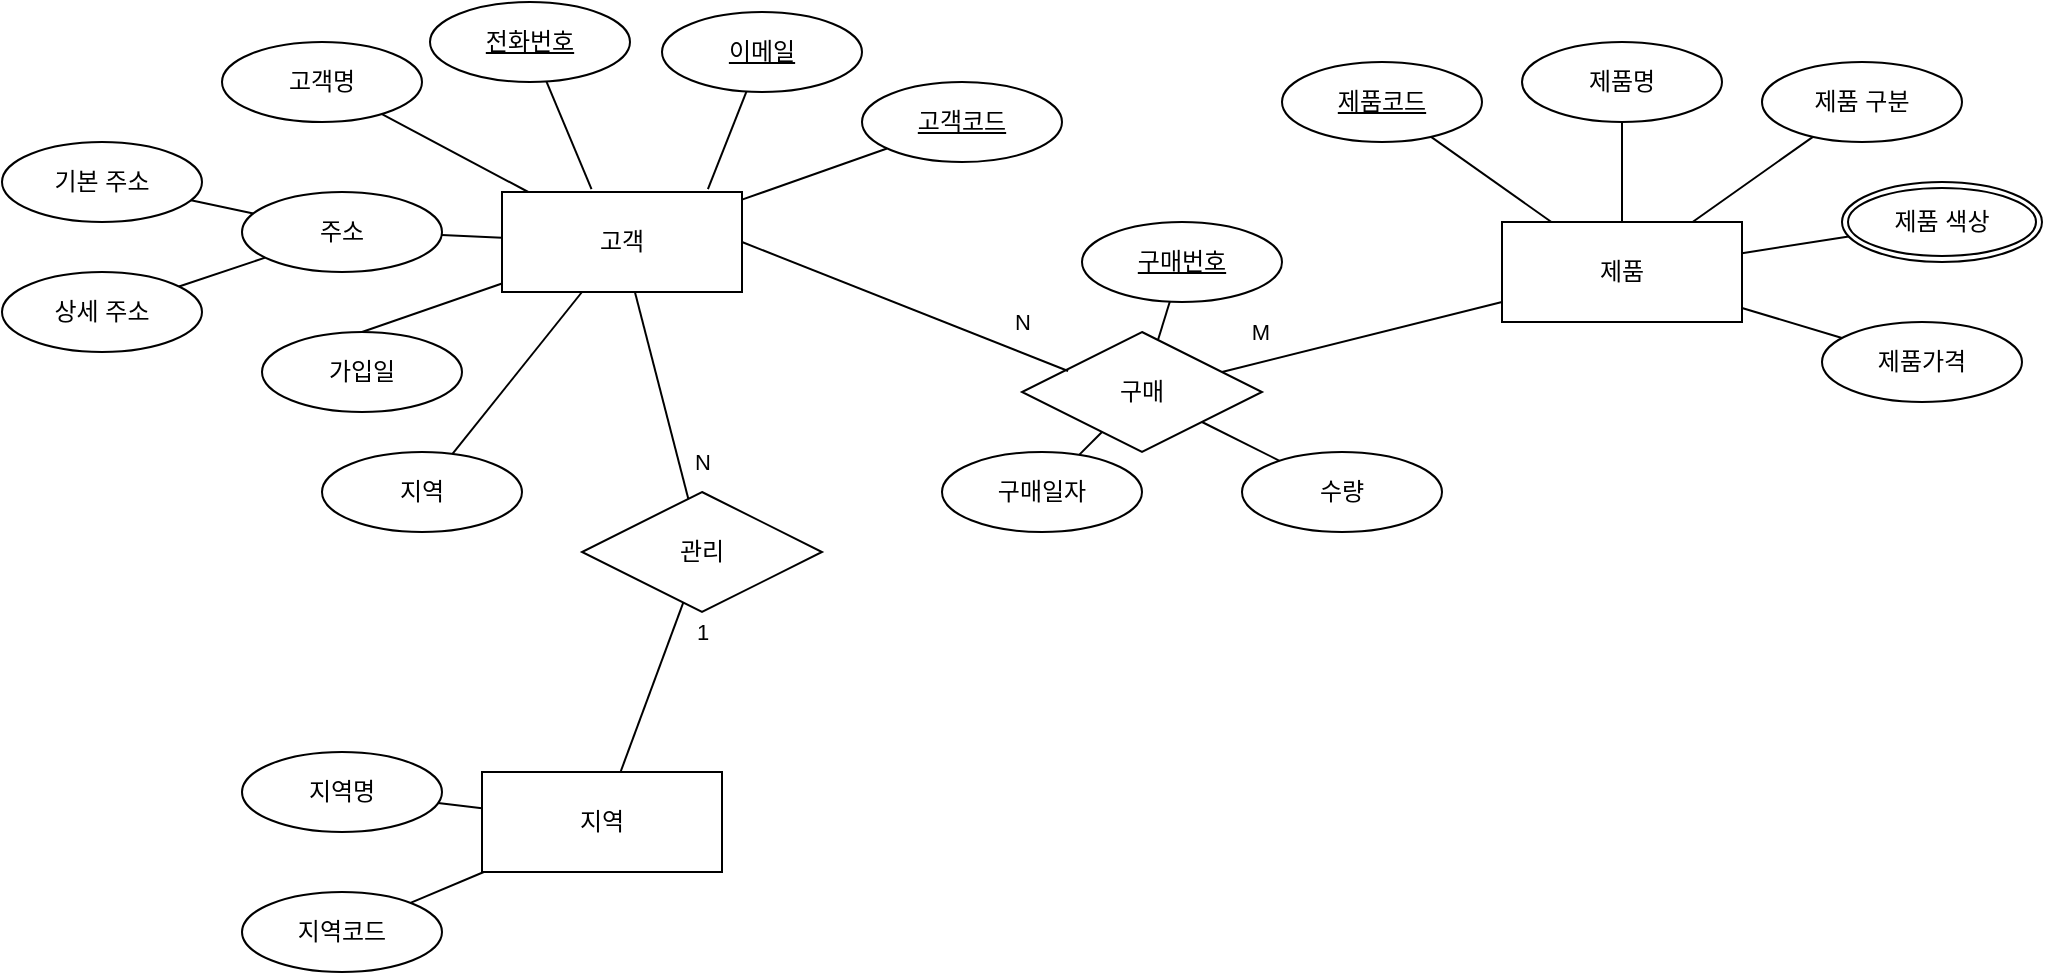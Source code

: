 <mxfile version="24.5.3" type="github" pages="2">
  <diagram name="페이지-1" id="v-7mwcuy40ui787PgBFt">
    <mxGraphModel dx="1302" dy="682" grid="1" gridSize="10" guides="1" tooltips="1" connect="1" arrows="1" fold="1" page="1" pageScale="1" pageWidth="1200" pageHeight="1920" math="0" shadow="0">
      <root>
        <mxCell id="0" />
        <mxCell id="1" parent="0" />
        <mxCell id="UhzemvjQEunhtF-fMPlF-1" value="고객" style="whiteSpace=wrap;html=1;align=center;" parent="1" vertex="1">
          <mxGeometry x="350" y="640" width="120" height="50" as="geometry" />
        </mxCell>
        <mxCell id="UhzemvjQEunhtF-fMPlF-2" value="&lt;u&gt;전화번호&lt;/u&gt;" style="ellipse;whiteSpace=wrap;html=1;align=center;" parent="1" vertex="1">
          <mxGeometry x="314" y="545" width="100" height="40" as="geometry" />
        </mxCell>
        <mxCell id="UhzemvjQEunhtF-fMPlF-3" value="지역" style="ellipse;whiteSpace=wrap;html=1;align=center;" parent="1" vertex="1">
          <mxGeometry x="260" y="770" width="100" height="40" as="geometry" />
        </mxCell>
        <mxCell id="UhzemvjQEunhtF-fMPlF-4" value="&lt;u&gt;고객코드&lt;/u&gt;" style="ellipse;whiteSpace=wrap;html=1;align=center;" parent="1" vertex="1">
          <mxGeometry x="530" y="585" width="100" height="40" as="geometry" />
        </mxCell>
        <mxCell id="UhzemvjQEunhtF-fMPlF-5" value="&lt;u&gt;이메일&lt;/u&gt;" style="ellipse;whiteSpace=wrap;html=1;align=center;" parent="1" vertex="1">
          <mxGeometry x="430" y="550" width="100" height="40" as="geometry" />
        </mxCell>
        <mxCell id="UhzemvjQEunhtF-fMPlF-6" value="고객명" style="ellipse;whiteSpace=wrap;html=1;align=center;" parent="1" vertex="1">
          <mxGeometry x="210" y="565" width="100" height="40" as="geometry" />
        </mxCell>
        <mxCell id="UhzemvjQEunhtF-fMPlF-7" value="주소" style="ellipse;whiteSpace=wrap;html=1;align=center;" parent="1" vertex="1">
          <mxGeometry x="220" y="640" width="100" height="40" as="geometry" />
        </mxCell>
        <mxCell id="UhzemvjQEunhtF-fMPlF-8" value="가입일" style="ellipse;whiteSpace=wrap;html=1;align=center;" parent="1" vertex="1">
          <mxGeometry x="230" y="710" width="100" height="40" as="geometry" />
        </mxCell>
        <mxCell id="UhzemvjQEunhtF-fMPlF-11" value="" style="line;strokeWidth=1;rotatable=0;dashed=0;labelPosition=right;align=left;verticalAlign=middle;spacingTop=0;spacingLeft=6;points=[];portConstraint=eastwest;" parent="1" vertex="1">
          <mxGeometry x="340" y="615" height="5" as="geometry" />
        </mxCell>
        <mxCell id="UhzemvjQEunhtF-fMPlF-14" value="" style="endArrow=none;html=1;rounded=0;" parent="1" source="UhzemvjQEunhtF-fMPlF-6" target="UhzemvjQEunhtF-fMPlF-1" edge="1">
          <mxGeometry relative="1" as="geometry">
            <mxPoint x="410" y="700" as="sourcePoint" />
            <mxPoint x="570" y="700" as="targetPoint" />
          </mxGeometry>
        </mxCell>
        <mxCell id="UhzemvjQEunhtF-fMPlF-15" value="" style="endArrow=none;html=1;rounded=0;entryX=0.858;entryY=-0.029;entryDx=0;entryDy=0;entryPerimeter=0;" parent="1" source="UhzemvjQEunhtF-fMPlF-5" target="UhzemvjQEunhtF-fMPlF-1" edge="1">
          <mxGeometry relative="1" as="geometry">
            <mxPoint x="500" y="620" as="sourcePoint" />
            <mxPoint x="573" y="659" as="targetPoint" />
          </mxGeometry>
        </mxCell>
        <mxCell id="UhzemvjQEunhtF-fMPlF-16" value="" style="endArrow=none;html=1;rounded=0;entryX=0.373;entryY=-0.029;entryDx=0;entryDy=0;entryPerimeter=0;" parent="1" source="UhzemvjQEunhtF-fMPlF-2" target="UhzemvjQEunhtF-fMPlF-1" edge="1">
          <mxGeometry relative="1" as="geometry">
            <mxPoint x="373.5" y="545.5" as="sourcePoint" />
            <mxPoint x="446.5" y="584.5" as="targetPoint" />
          </mxGeometry>
        </mxCell>
        <mxCell id="UhzemvjQEunhtF-fMPlF-17" value="" style="endArrow=none;html=1;rounded=0;" parent="1" source="UhzemvjQEunhtF-fMPlF-1" target="UhzemvjQEunhtF-fMPlF-4" edge="1">
          <mxGeometry relative="1" as="geometry">
            <mxPoint x="470" y="651" as="sourcePoint" />
            <mxPoint x="543" y="690" as="targetPoint" />
          </mxGeometry>
        </mxCell>
        <mxCell id="UhzemvjQEunhtF-fMPlF-18" value="" style="endArrow=none;html=1;rounded=0;" parent="1" source="UhzemvjQEunhtF-fMPlF-7" target="UhzemvjQEunhtF-fMPlF-1" edge="1">
          <mxGeometry relative="1" as="geometry">
            <mxPoint x="330" y="641" as="sourcePoint" />
            <mxPoint x="403" y="680" as="targetPoint" />
          </mxGeometry>
        </mxCell>
        <mxCell id="UhzemvjQEunhtF-fMPlF-19" value="" style="endArrow=none;html=1;rounded=0;exitX=0.5;exitY=0;exitDx=0;exitDy=0;" parent="1" source="UhzemvjQEunhtF-fMPlF-8" target="UhzemvjQEunhtF-fMPlF-1" edge="1">
          <mxGeometry relative="1" as="geometry">
            <mxPoint x="340" y="651" as="sourcePoint" />
            <mxPoint x="413" y="690" as="targetPoint" />
          </mxGeometry>
        </mxCell>
        <mxCell id="UhzemvjQEunhtF-fMPlF-21" value="" style="endArrow=none;html=1;rounded=0;" parent="1" source="UhzemvjQEunhtF-fMPlF-3" target="UhzemvjQEunhtF-fMPlF-1" edge="1">
          <mxGeometry relative="1" as="geometry">
            <mxPoint x="290" y="720" as="sourcePoint" />
            <mxPoint x="360" y="696" as="targetPoint" />
          </mxGeometry>
        </mxCell>
        <mxCell id="UhzemvjQEunhtF-fMPlF-22" value="지역" style="whiteSpace=wrap;html=1;align=center;" parent="1" vertex="1">
          <mxGeometry x="340" y="930" width="120" height="50" as="geometry" />
        </mxCell>
        <mxCell id="UhzemvjQEunhtF-fMPlF-24" value="지역코드" style="ellipse;whiteSpace=wrap;html=1;align=center;" parent="1" vertex="1">
          <mxGeometry x="220" y="990" width="100" height="40" as="geometry" />
        </mxCell>
        <mxCell id="UhzemvjQEunhtF-fMPlF-25" value="지역명" style="ellipse;whiteSpace=wrap;html=1;align=center;" parent="1" vertex="1">
          <mxGeometry x="220" y="920" width="100" height="40" as="geometry" />
        </mxCell>
        <mxCell id="UhzemvjQEunhtF-fMPlF-26" value="" style="endArrow=none;html=1;rounded=0;" parent="1" source="UhzemvjQEunhtF-fMPlF-24" target="UhzemvjQEunhtF-fMPlF-22" edge="1">
          <mxGeometry relative="1" as="geometry">
            <mxPoint x="312" y="990" as="sourcePoint" />
            <mxPoint x="320" y="960" as="targetPoint" />
          </mxGeometry>
        </mxCell>
        <mxCell id="UhzemvjQEunhtF-fMPlF-27" value="" style="endArrow=none;html=1;rounded=0;" parent="1" source="UhzemvjQEunhtF-fMPlF-22" target="UhzemvjQEunhtF-fMPlF-25" edge="1">
          <mxGeometry relative="1" as="geometry">
            <mxPoint x="375" y="860" as="sourcePoint" />
            <mxPoint x="383" y="830" as="targetPoint" />
          </mxGeometry>
        </mxCell>
        <mxCell id="UhzemvjQEunhtF-fMPlF-29" value="제품" style="whiteSpace=wrap;html=1;align=center;" parent="1" vertex="1">
          <mxGeometry x="850" y="655" width="120" height="50" as="geometry" />
        </mxCell>
        <mxCell id="UhzemvjQEunhtF-fMPlF-30" value="&lt;u&gt;제품코드&lt;/u&gt;" style="ellipse;whiteSpace=wrap;html=1;align=center;" parent="1" vertex="1">
          <mxGeometry x="740" y="575" width="100" height="40" as="geometry" />
        </mxCell>
        <mxCell id="UhzemvjQEunhtF-fMPlF-31" value="제품가격" style="ellipse;whiteSpace=wrap;html=1;align=center;" parent="1" vertex="1">
          <mxGeometry x="1010" y="705" width="100" height="40" as="geometry" />
        </mxCell>
        <mxCell id="UhzemvjQEunhtF-fMPlF-34" value="제품 구분" style="ellipse;whiteSpace=wrap;html=1;align=center;" parent="1" vertex="1">
          <mxGeometry x="980" y="575" width="100" height="40" as="geometry" />
        </mxCell>
        <mxCell id="UhzemvjQEunhtF-fMPlF-35" value="제품명" style="ellipse;whiteSpace=wrap;html=1;align=center;" parent="1" vertex="1">
          <mxGeometry x="860" y="565" width="100" height="40" as="geometry" />
        </mxCell>
        <mxCell id="UhzemvjQEunhtF-fMPlF-36" value="" style="endArrow=none;html=1;rounded=0;" parent="1" source="UhzemvjQEunhtF-fMPlF-30" target="UhzemvjQEunhtF-fMPlF-29" edge="1">
          <mxGeometry relative="1" as="geometry">
            <mxPoint x="830" y="615" as="sourcePoint" />
            <mxPoint x="903" y="589" as="targetPoint" />
          </mxGeometry>
        </mxCell>
        <mxCell id="UhzemvjQEunhtF-fMPlF-37" value="" style="endArrow=none;html=1;rounded=0;" parent="1" source="UhzemvjQEunhtF-fMPlF-34" target="UhzemvjQEunhtF-fMPlF-29" edge="1">
          <mxGeometry relative="1" as="geometry">
            <mxPoint x="999.5" y="635" as="sourcePoint" />
            <mxPoint x="1060.5" y="678" as="targetPoint" />
          </mxGeometry>
        </mxCell>
        <mxCell id="UhzemvjQEunhtF-fMPlF-38" value="" style="endArrow=none;html=1;rounded=0;" parent="1" source="UhzemvjQEunhtF-fMPlF-40" target="UhzemvjQEunhtF-fMPlF-29" edge="1">
          <mxGeometry relative="1" as="geometry">
            <mxPoint x="834" y="632" as="sourcePoint" />
            <mxPoint x="895" y="675" as="targetPoint" />
          </mxGeometry>
        </mxCell>
        <mxCell id="UhzemvjQEunhtF-fMPlF-39" value="" style="endArrow=none;html=1;rounded=0;" parent="1" source="UhzemvjQEunhtF-fMPlF-35" target="UhzemvjQEunhtF-fMPlF-29" edge="1">
          <mxGeometry relative="1" as="geometry">
            <mxPoint x="899" y="595" as="sourcePoint" />
            <mxPoint x="900" y="645" as="targetPoint" />
          </mxGeometry>
        </mxCell>
        <mxCell id="UhzemvjQEunhtF-fMPlF-40" value="제품 색상" style="ellipse;shape=doubleEllipse;margin=3;whiteSpace=wrap;html=1;align=center;" parent="1" vertex="1">
          <mxGeometry x="1020" y="635" width="100" height="40" as="geometry" />
        </mxCell>
        <mxCell id="UhzemvjQEunhtF-fMPlF-41" value="" style="endArrow=none;html=1;rounded=0;" parent="1" source="UhzemvjQEunhtF-fMPlF-31" target="UhzemvjQEunhtF-fMPlF-29" edge="1">
          <mxGeometry relative="1" as="geometry">
            <mxPoint x="1033" y="672" as="sourcePoint" />
            <mxPoint x="980" y="681" as="targetPoint" />
          </mxGeometry>
        </mxCell>
        <mxCell id="4gRsntanc7nwzPrsG039-2" value="관리" style="shape=rhombus;perimeter=rhombusPerimeter;whiteSpace=wrap;html=1;align=center;" parent="1" vertex="1">
          <mxGeometry x="390" y="790" width="120" height="60" as="geometry" />
        </mxCell>
        <mxCell id="4gRsntanc7nwzPrsG039-3" value="" style="endArrow=none;html=1;rounded=0;" parent="1" source="4gRsntanc7nwzPrsG039-2" target="UhzemvjQEunhtF-fMPlF-1" edge="1">
          <mxGeometry relative="1" as="geometry">
            <mxPoint x="405" y="730" as="sourcePoint" />
            <mxPoint x="413" y="700" as="targetPoint" />
          </mxGeometry>
        </mxCell>
        <mxCell id="4gRsntanc7nwzPrsG039-5" value="N" style="edgeLabel;html=1;align=center;verticalAlign=middle;resizable=0;points=[];" parent="4gRsntanc7nwzPrsG039-3" vertex="1" connectable="0">
          <mxGeometry x="0.082" y="1" relative="1" as="geometry">
            <mxPoint x="22" y="37" as="offset" />
          </mxGeometry>
        </mxCell>
        <mxCell id="4gRsntanc7nwzPrsG039-4" value="" style="endArrow=none;html=1;rounded=0;" parent="1" source="4gRsntanc7nwzPrsG039-2" target="UhzemvjQEunhtF-fMPlF-22" edge="1">
          <mxGeometry relative="1" as="geometry">
            <mxPoint x="496" y="797" as="sourcePoint" />
            <mxPoint x="400" y="920" as="targetPoint" />
          </mxGeometry>
        </mxCell>
        <mxCell id="4gRsntanc7nwzPrsG039-6" value="1" style="edgeLabel;html=1;align=center;verticalAlign=middle;resizable=0;points=[];" parent="4gRsntanc7nwzPrsG039-4" vertex="1" connectable="0">
          <mxGeometry x="0.291" y="3" relative="1" as="geometry">
            <mxPoint x="27" y="-41" as="offset" />
          </mxGeometry>
        </mxCell>
        <mxCell id="4gRsntanc7nwzPrsG039-7" value="구매" style="shape=rhombus;perimeter=rhombusPerimeter;whiteSpace=wrap;html=1;align=center;" parent="1" vertex="1">
          <mxGeometry x="610" y="710" width="120" height="60" as="geometry" />
        </mxCell>
        <mxCell id="4gRsntanc7nwzPrsG039-8" value="&lt;u&gt;구매번호&lt;/u&gt;" style="ellipse;whiteSpace=wrap;html=1;align=center;" parent="1" vertex="1">
          <mxGeometry x="640" y="655" width="100" height="40" as="geometry" />
        </mxCell>
        <mxCell id="4gRsntanc7nwzPrsG039-9" value="수량" style="ellipse;whiteSpace=wrap;html=1;align=center;" parent="1" vertex="1">
          <mxGeometry x="720" y="770" width="100" height="40" as="geometry" />
        </mxCell>
        <mxCell id="4gRsntanc7nwzPrsG039-11" value="구매일자" style="ellipse;whiteSpace=wrap;html=1;align=center;" parent="1" vertex="1">
          <mxGeometry x="570" y="770" width="100" height="40" as="geometry" />
        </mxCell>
        <mxCell id="4gRsntanc7nwzPrsG039-12" value="" style="endArrow=none;html=1;rounded=0;exitX=1;exitY=0.5;exitDx=0;exitDy=0;entryX=0.192;entryY=0.325;entryDx=0;entryDy=0;entryPerimeter=0;" parent="1" source="UhzemvjQEunhtF-fMPlF-1" target="4gRsntanc7nwzPrsG039-7" edge="1">
          <mxGeometry relative="1" as="geometry">
            <mxPoint x="510" y="678" as="sourcePoint" />
            <mxPoint x="620" y="690" as="targetPoint" />
          </mxGeometry>
        </mxCell>
        <mxCell id="4gRsntanc7nwzPrsG039-17" value="N" style="edgeLabel;html=1;align=center;verticalAlign=middle;resizable=0;points=[];" parent="4gRsntanc7nwzPrsG039-12" vertex="1" connectable="0">
          <mxGeometry x="0.229" y="4" relative="1" as="geometry">
            <mxPoint x="38" y="4" as="offset" />
          </mxGeometry>
        </mxCell>
        <mxCell id="4gRsntanc7nwzPrsG039-13" value="" style="endArrow=none;html=1;rounded=0;" parent="1" source="4gRsntanc7nwzPrsG039-9" target="4gRsntanc7nwzPrsG039-7" edge="1">
          <mxGeometry relative="1" as="geometry">
            <mxPoint x="520" y="688" as="sourcePoint" />
            <mxPoint x="680" y="700" as="targetPoint" />
          </mxGeometry>
        </mxCell>
        <mxCell id="4gRsntanc7nwzPrsG039-14" value="" style="endArrow=none;html=1;rounded=0;" parent="1" source="4gRsntanc7nwzPrsG039-11" target="4gRsntanc7nwzPrsG039-7" edge="1">
          <mxGeometry relative="1" as="geometry">
            <mxPoint x="530" y="698" as="sourcePoint" />
            <mxPoint x="603" y="672" as="targetPoint" />
          </mxGeometry>
        </mxCell>
        <mxCell id="4gRsntanc7nwzPrsG039-15" value="" style="endArrow=none;html=1;rounded=0;" parent="1" source="4gRsntanc7nwzPrsG039-8" target="4gRsntanc7nwzPrsG039-7" edge="1">
          <mxGeometry relative="1" as="geometry">
            <mxPoint x="540" y="708" as="sourcePoint" />
            <mxPoint x="613" y="682" as="targetPoint" />
          </mxGeometry>
        </mxCell>
        <mxCell id="4gRsntanc7nwzPrsG039-16" value="" style="endArrow=none;html=1;rounded=0;" parent="1" source="4gRsntanc7nwzPrsG039-7" target="UhzemvjQEunhtF-fMPlF-29" edge="1">
          <mxGeometry relative="1" as="geometry">
            <mxPoint x="680" y="630" as="sourcePoint" />
            <mxPoint x="850" y="540" as="targetPoint" />
          </mxGeometry>
        </mxCell>
        <mxCell id="4gRsntanc7nwzPrsG039-18" value="M" style="edgeLabel;html=1;align=center;verticalAlign=middle;resizable=0;points=[];" parent="4gRsntanc7nwzPrsG039-16" vertex="1" connectable="0">
          <mxGeometry x="-0.021" y="-3" relative="1" as="geometry">
            <mxPoint x="-50" y="-6" as="offset" />
          </mxGeometry>
        </mxCell>
        <mxCell id="c5d-H1XPSouWsE6KoqJY-1" value="상세 주소" style="ellipse;whiteSpace=wrap;html=1;align=center;" vertex="1" parent="1">
          <mxGeometry x="100" y="680" width="100" height="40" as="geometry" />
        </mxCell>
        <mxCell id="c5d-H1XPSouWsE6KoqJY-2" value="기본 주소" style="ellipse;whiteSpace=wrap;html=1;align=center;" vertex="1" parent="1">
          <mxGeometry x="100" y="615" width="100" height="40" as="geometry" />
        </mxCell>
        <mxCell id="c5d-H1XPSouWsE6KoqJY-3" value="" style="endArrow=none;html=1;rounded=0;" edge="1" parent="1" source="c5d-H1XPSouWsE6KoqJY-2" target="UhzemvjQEunhtF-fMPlF-7">
          <mxGeometry relative="1" as="geometry">
            <mxPoint x="300" y="611" as="sourcePoint" />
            <mxPoint x="373" y="650" as="targetPoint" />
          </mxGeometry>
        </mxCell>
        <mxCell id="c5d-H1XPSouWsE6KoqJY-4" value="" style="endArrow=none;html=1;rounded=0;" edge="1" parent="1" source="c5d-H1XPSouWsE6KoqJY-1" target="UhzemvjQEunhtF-fMPlF-7">
          <mxGeometry relative="1" as="geometry">
            <mxPoint x="205" y="654" as="sourcePoint" />
            <mxPoint x="236" y="661" as="targetPoint" />
          </mxGeometry>
        </mxCell>
      </root>
    </mxGraphModel>
  </diagram>
  <diagram id="cxqEBSKkc5f9KQl5p8e0" name="페이지-2">
    <mxGraphModel dx="1077" dy="564" grid="1" gridSize="10" guides="1" tooltips="1" connect="1" arrows="1" fold="1" page="1" pageScale="1" pageWidth="827" pageHeight="1169" math="0" shadow="0">
      <root>
        <mxCell id="0" />
        <mxCell id="1" parent="0" />
        <mxCell id="OZ4eQoqyO7t-_9fUV_E0-1" value="고객" style="shape=table;startSize=30;container=1;collapsible=1;childLayout=tableLayout;fixedRows=1;rowLines=0;fontStyle=1;align=center;resizeLast=1;html=1;" vertex="1" parent="1">
          <mxGeometry x="80" y="320" width="180" height="270" as="geometry" />
        </mxCell>
        <mxCell id="OZ4eQoqyO7t-_9fUV_E0-79" value="" style="shape=tableRow;horizontal=0;startSize=0;swimlaneHead=0;swimlaneBody=0;fillColor=none;collapsible=0;dropTarget=0;points=[[0,0.5],[1,0.5]];portConstraint=eastwest;top=0;left=0;right=0;bottom=1;" vertex="1" parent="OZ4eQoqyO7t-_9fUV_E0-1">
          <mxGeometry y="30" width="180" height="30" as="geometry" />
        </mxCell>
        <mxCell id="OZ4eQoqyO7t-_9fUV_E0-80" value="PK" style="shape=partialRectangle;connectable=0;fillColor=none;top=0;left=0;bottom=0;right=0;fontStyle=1;overflow=hidden;whiteSpace=wrap;html=1;" vertex="1" parent="OZ4eQoqyO7t-_9fUV_E0-79">
          <mxGeometry width="30" height="30" as="geometry">
            <mxRectangle width="30" height="30" as="alternateBounds" />
          </mxGeometry>
        </mxCell>
        <mxCell id="OZ4eQoqyO7t-_9fUV_E0-81" value="고객코드" style="shape=partialRectangle;connectable=0;fillColor=none;top=0;left=0;bottom=0;right=0;align=left;spacingLeft=6;fontStyle=5;overflow=hidden;whiteSpace=wrap;html=1;" vertex="1" parent="OZ4eQoqyO7t-_9fUV_E0-79">
          <mxGeometry x="30" width="150" height="30" as="geometry">
            <mxRectangle width="150" height="30" as="alternateBounds" />
          </mxGeometry>
        </mxCell>
        <mxCell id="OZ4eQoqyO7t-_9fUV_E0-2" value="" style="shape=tableRow;horizontal=0;startSize=0;swimlaneHead=0;swimlaneBody=0;fillColor=none;collapsible=0;dropTarget=0;points=[[0,0.5],[1,0.5]];portConstraint=eastwest;top=0;left=0;right=0;bottom=1;" vertex="1" parent="OZ4eQoqyO7t-_9fUV_E0-1">
          <mxGeometry y="60" width="180" height="30" as="geometry" />
        </mxCell>
        <mxCell id="OZ4eQoqyO7t-_9fUV_E0-3" value="FK" style="shape=partialRectangle;connectable=0;fillColor=none;top=0;left=0;bottom=0;right=0;fontStyle=1;overflow=hidden;whiteSpace=wrap;html=1;" vertex="1" parent="OZ4eQoqyO7t-_9fUV_E0-2">
          <mxGeometry width="30" height="30" as="geometry">
            <mxRectangle width="30" height="30" as="alternateBounds" />
          </mxGeometry>
        </mxCell>
        <mxCell id="OZ4eQoqyO7t-_9fUV_E0-4" value="지역코드" style="shape=partialRectangle;connectable=0;fillColor=none;top=0;left=0;bottom=0;right=0;align=left;spacingLeft=6;fontStyle=5;overflow=hidden;whiteSpace=wrap;html=1;" vertex="1" parent="OZ4eQoqyO7t-_9fUV_E0-2">
          <mxGeometry x="30" width="150" height="30" as="geometry">
            <mxRectangle width="150" height="30" as="alternateBounds" />
          </mxGeometry>
        </mxCell>
        <mxCell id="OZ4eQoqyO7t-_9fUV_E0-5" value="" style="shape=tableRow;horizontal=0;startSize=0;swimlaneHead=0;swimlaneBody=0;fillColor=none;collapsible=0;dropTarget=0;points=[[0,0.5],[1,0.5]];portConstraint=eastwest;top=0;left=0;right=0;bottom=0;" vertex="1" parent="OZ4eQoqyO7t-_9fUV_E0-1">
          <mxGeometry y="90" width="180" height="30" as="geometry" />
        </mxCell>
        <mxCell id="OZ4eQoqyO7t-_9fUV_E0-6" value="" style="shape=partialRectangle;connectable=0;fillColor=none;top=0;left=0;bottom=0;right=0;editable=1;overflow=hidden;whiteSpace=wrap;html=1;" vertex="1" parent="OZ4eQoqyO7t-_9fUV_E0-5">
          <mxGeometry width="30" height="30" as="geometry">
            <mxRectangle width="30" height="30" as="alternateBounds" />
          </mxGeometry>
        </mxCell>
        <mxCell id="OZ4eQoqyO7t-_9fUV_E0-7" value="고객이름" style="shape=partialRectangle;connectable=0;fillColor=none;top=0;left=0;bottom=0;right=0;align=left;spacingLeft=6;overflow=hidden;whiteSpace=wrap;html=1;" vertex="1" parent="OZ4eQoqyO7t-_9fUV_E0-5">
          <mxGeometry x="30" width="150" height="30" as="geometry">
            <mxRectangle width="150" height="30" as="alternateBounds" />
          </mxGeometry>
        </mxCell>
        <mxCell id="OZ4eQoqyO7t-_9fUV_E0-8" value="" style="shape=tableRow;horizontal=0;startSize=0;swimlaneHead=0;swimlaneBody=0;fillColor=none;collapsible=0;dropTarget=0;points=[[0,0.5],[1,0.5]];portConstraint=eastwest;top=0;left=0;right=0;bottom=0;" vertex="1" parent="OZ4eQoqyO7t-_9fUV_E0-1">
          <mxGeometry y="120" width="180" height="30" as="geometry" />
        </mxCell>
        <mxCell id="OZ4eQoqyO7t-_9fUV_E0-9" value="" style="shape=partialRectangle;connectable=0;fillColor=none;top=0;left=0;bottom=0;right=0;editable=1;overflow=hidden;whiteSpace=wrap;html=1;" vertex="1" parent="OZ4eQoqyO7t-_9fUV_E0-8">
          <mxGeometry width="30" height="30" as="geometry">
            <mxRectangle width="30" height="30" as="alternateBounds" />
          </mxGeometry>
        </mxCell>
        <mxCell id="OZ4eQoqyO7t-_9fUV_E0-10" value="전화번호" style="shape=partialRectangle;connectable=0;fillColor=none;top=0;left=0;bottom=0;right=0;align=left;spacingLeft=6;overflow=hidden;whiteSpace=wrap;html=1;" vertex="1" parent="OZ4eQoqyO7t-_9fUV_E0-8">
          <mxGeometry x="30" width="150" height="30" as="geometry">
            <mxRectangle width="150" height="30" as="alternateBounds" />
          </mxGeometry>
        </mxCell>
        <mxCell id="OZ4eQoqyO7t-_9fUV_E0-11" value="" style="shape=tableRow;horizontal=0;startSize=0;swimlaneHead=0;swimlaneBody=0;fillColor=none;collapsible=0;dropTarget=0;points=[[0,0.5],[1,0.5]];portConstraint=eastwest;top=0;left=0;right=0;bottom=0;" vertex="1" parent="OZ4eQoqyO7t-_9fUV_E0-1">
          <mxGeometry y="150" width="180" height="30" as="geometry" />
        </mxCell>
        <mxCell id="OZ4eQoqyO7t-_9fUV_E0-12" value="" style="shape=partialRectangle;connectable=0;fillColor=none;top=0;left=0;bottom=0;right=0;editable=1;overflow=hidden;whiteSpace=wrap;html=1;" vertex="1" parent="OZ4eQoqyO7t-_9fUV_E0-11">
          <mxGeometry width="30" height="30" as="geometry">
            <mxRectangle width="30" height="30" as="alternateBounds" />
          </mxGeometry>
        </mxCell>
        <mxCell id="OZ4eQoqyO7t-_9fUV_E0-13" value="이메일" style="shape=partialRectangle;connectable=0;fillColor=none;top=0;left=0;bottom=0;right=0;align=left;spacingLeft=6;overflow=hidden;whiteSpace=wrap;html=1;" vertex="1" parent="OZ4eQoqyO7t-_9fUV_E0-11">
          <mxGeometry x="30" width="150" height="30" as="geometry">
            <mxRectangle width="150" height="30" as="alternateBounds" />
          </mxGeometry>
        </mxCell>
        <mxCell id="OZ4eQoqyO7t-_9fUV_E0-16" value="" style="shape=tableRow;horizontal=0;startSize=0;swimlaneHead=0;swimlaneBody=0;fillColor=none;collapsible=0;dropTarget=0;points=[[0,0.5],[1,0.5]];portConstraint=eastwest;top=0;left=0;right=0;bottom=0;" vertex="1" parent="OZ4eQoqyO7t-_9fUV_E0-1">
          <mxGeometry y="180" width="180" height="30" as="geometry" />
        </mxCell>
        <mxCell id="OZ4eQoqyO7t-_9fUV_E0-17" value="" style="shape=partialRectangle;connectable=0;fillColor=none;top=0;left=0;bottom=0;right=0;editable=1;overflow=hidden;whiteSpace=wrap;html=1;" vertex="1" parent="OZ4eQoqyO7t-_9fUV_E0-16">
          <mxGeometry width="30" height="30" as="geometry">
            <mxRectangle width="30" height="30" as="alternateBounds" />
          </mxGeometry>
        </mxCell>
        <mxCell id="OZ4eQoqyO7t-_9fUV_E0-18" value="기본주소" style="shape=partialRectangle;connectable=0;fillColor=none;top=0;left=0;bottom=0;right=0;align=left;spacingLeft=6;overflow=hidden;whiteSpace=wrap;html=1;" vertex="1" parent="OZ4eQoqyO7t-_9fUV_E0-16">
          <mxGeometry x="30" width="150" height="30" as="geometry">
            <mxRectangle width="150" height="30" as="alternateBounds" />
          </mxGeometry>
        </mxCell>
        <mxCell id="OZ4eQoqyO7t-_9fUV_E0-19" value="" style="shape=tableRow;horizontal=0;startSize=0;swimlaneHead=0;swimlaneBody=0;fillColor=none;collapsible=0;dropTarget=0;points=[[0,0.5],[1,0.5]];portConstraint=eastwest;top=0;left=0;right=0;bottom=0;" vertex="1" parent="OZ4eQoqyO7t-_9fUV_E0-1">
          <mxGeometry y="210" width="180" height="30" as="geometry" />
        </mxCell>
        <mxCell id="OZ4eQoqyO7t-_9fUV_E0-20" value="" style="shape=partialRectangle;connectable=0;fillColor=none;top=0;left=0;bottom=0;right=0;editable=1;overflow=hidden;whiteSpace=wrap;html=1;" vertex="1" parent="OZ4eQoqyO7t-_9fUV_E0-19">
          <mxGeometry width="30" height="30" as="geometry">
            <mxRectangle width="30" height="30" as="alternateBounds" />
          </mxGeometry>
        </mxCell>
        <mxCell id="OZ4eQoqyO7t-_9fUV_E0-21" value="상세주소" style="shape=partialRectangle;connectable=0;fillColor=none;top=0;left=0;bottom=0;right=0;align=left;spacingLeft=6;overflow=hidden;whiteSpace=wrap;html=1;" vertex="1" parent="OZ4eQoqyO7t-_9fUV_E0-19">
          <mxGeometry x="30" width="150" height="30" as="geometry">
            <mxRectangle width="150" height="30" as="alternateBounds" />
          </mxGeometry>
        </mxCell>
        <mxCell id="OZ4eQoqyO7t-_9fUV_E0-22" value="" style="shape=tableRow;horizontal=0;startSize=0;swimlaneHead=0;swimlaneBody=0;fillColor=none;collapsible=0;dropTarget=0;points=[[0,0.5],[1,0.5]];portConstraint=eastwest;top=0;left=0;right=0;bottom=0;" vertex="1" parent="OZ4eQoqyO7t-_9fUV_E0-1">
          <mxGeometry y="240" width="180" height="30" as="geometry" />
        </mxCell>
        <mxCell id="OZ4eQoqyO7t-_9fUV_E0-23" value="" style="shape=partialRectangle;connectable=0;fillColor=none;top=0;left=0;bottom=0;right=0;editable=1;overflow=hidden;whiteSpace=wrap;html=1;" vertex="1" parent="OZ4eQoqyO7t-_9fUV_E0-22">
          <mxGeometry width="30" height="30" as="geometry">
            <mxRectangle width="30" height="30" as="alternateBounds" />
          </mxGeometry>
        </mxCell>
        <mxCell id="OZ4eQoqyO7t-_9fUV_E0-24" value="가입일" style="shape=partialRectangle;connectable=0;fillColor=none;top=0;left=0;bottom=0;right=0;align=left;spacingLeft=6;overflow=hidden;whiteSpace=wrap;html=1;" vertex="1" parent="OZ4eQoqyO7t-_9fUV_E0-22">
          <mxGeometry x="30" width="150" height="30" as="geometry">
            <mxRectangle width="150" height="30" as="alternateBounds" />
          </mxGeometry>
        </mxCell>
        <mxCell id="OZ4eQoqyO7t-_9fUV_E0-25" value="구매" style="shape=table;startSize=30;container=1;collapsible=1;childLayout=tableLayout;fixedRows=1;rowLines=0;fontStyle=1;align=center;resizeLast=1;html=1;" vertex="1" parent="1">
          <mxGeometry x="350" y="320" width="180" height="120" as="geometry" />
        </mxCell>
        <mxCell id="OZ4eQoqyO7t-_9fUV_E0-26" value="" style="shape=tableRow;horizontal=0;startSize=0;swimlaneHead=0;swimlaneBody=0;fillColor=none;collapsible=0;dropTarget=0;points=[[0,0.5],[1,0.5]];portConstraint=eastwest;top=0;left=0;right=0;bottom=1;" vertex="1" parent="OZ4eQoqyO7t-_9fUV_E0-25">
          <mxGeometry y="30" width="180" height="30" as="geometry" />
        </mxCell>
        <mxCell id="OZ4eQoqyO7t-_9fUV_E0-27" value="PK" style="shape=partialRectangle;connectable=0;fillColor=none;top=0;left=0;bottom=0;right=0;fontStyle=1;overflow=hidden;whiteSpace=wrap;html=1;" vertex="1" parent="OZ4eQoqyO7t-_9fUV_E0-26">
          <mxGeometry width="30" height="30" as="geometry">
            <mxRectangle width="30" height="30" as="alternateBounds" />
          </mxGeometry>
        </mxCell>
        <mxCell id="OZ4eQoqyO7t-_9fUV_E0-28" value="구매번호" style="shape=partialRectangle;connectable=0;fillColor=none;top=0;left=0;bottom=0;right=0;align=left;spacingLeft=6;fontStyle=5;overflow=hidden;whiteSpace=wrap;html=1;" vertex="1" parent="OZ4eQoqyO7t-_9fUV_E0-26">
          <mxGeometry x="30" width="150" height="30" as="geometry">
            <mxRectangle width="150" height="30" as="alternateBounds" />
          </mxGeometry>
        </mxCell>
        <mxCell id="OZ4eQoqyO7t-_9fUV_E0-29" value="" style="shape=tableRow;horizontal=0;startSize=0;swimlaneHead=0;swimlaneBody=0;fillColor=none;collapsible=0;dropTarget=0;points=[[0,0.5],[1,0.5]];portConstraint=eastwest;top=0;left=0;right=0;bottom=0;" vertex="1" parent="OZ4eQoqyO7t-_9fUV_E0-25">
          <mxGeometry y="60" width="180" height="30" as="geometry" />
        </mxCell>
        <mxCell id="OZ4eQoqyO7t-_9fUV_E0-30" value="" style="shape=partialRectangle;connectable=0;fillColor=none;top=0;left=0;bottom=0;right=0;editable=1;overflow=hidden;whiteSpace=wrap;html=1;" vertex="1" parent="OZ4eQoqyO7t-_9fUV_E0-29">
          <mxGeometry width="30" height="30" as="geometry">
            <mxRectangle width="30" height="30" as="alternateBounds" />
          </mxGeometry>
        </mxCell>
        <mxCell id="OZ4eQoqyO7t-_9fUV_E0-31" value="수량" style="shape=partialRectangle;connectable=0;fillColor=none;top=0;left=0;bottom=0;right=0;align=left;spacingLeft=6;overflow=hidden;whiteSpace=wrap;html=1;" vertex="1" parent="OZ4eQoqyO7t-_9fUV_E0-29">
          <mxGeometry x="30" width="150" height="30" as="geometry">
            <mxRectangle width="150" height="30" as="alternateBounds" />
          </mxGeometry>
        </mxCell>
        <mxCell id="OZ4eQoqyO7t-_9fUV_E0-32" value="" style="shape=tableRow;horizontal=0;startSize=0;swimlaneHead=0;swimlaneBody=0;fillColor=none;collapsible=0;dropTarget=0;points=[[0,0.5],[1,0.5]];portConstraint=eastwest;top=0;left=0;right=0;bottom=0;" vertex="1" parent="OZ4eQoqyO7t-_9fUV_E0-25">
          <mxGeometry y="90" width="180" height="30" as="geometry" />
        </mxCell>
        <mxCell id="OZ4eQoqyO7t-_9fUV_E0-33" value="" style="shape=partialRectangle;connectable=0;fillColor=none;top=0;left=0;bottom=0;right=0;editable=1;overflow=hidden;whiteSpace=wrap;html=1;" vertex="1" parent="OZ4eQoqyO7t-_9fUV_E0-32">
          <mxGeometry width="30" height="30" as="geometry">
            <mxRectangle width="30" height="30" as="alternateBounds" />
          </mxGeometry>
        </mxCell>
        <mxCell id="OZ4eQoqyO7t-_9fUV_E0-34" value="구매일자" style="shape=partialRectangle;connectable=0;fillColor=none;top=0;left=0;bottom=0;right=0;align=left;spacingLeft=6;overflow=hidden;whiteSpace=wrap;html=1;" vertex="1" parent="OZ4eQoqyO7t-_9fUV_E0-32">
          <mxGeometry x="30" width="150" height="30" as="geometry">
            <mxRectangle width="150" height="30" as="alternateBounds" />
          </mxGeometry>
        </mxCell>
        <mxCell id="OZ4eQoqyO7t-_9fUV_E0-47" value="제품" style="shape=table;startSize=30;container=1;collapsible=1;childLayout=tableLayout;fixedRows=1;rowLines=0;fontStyle=1;align=center;resizeLast=1;html=1;" vertex="1" parent="1">
          <mxGeometry x="630" y="320" width="180" height="150" as="geometry" />
        </mxCell>
        <mxCell id="OZ4eQoqyO7t-_9fUV_E0-48" value="" style="shape=tableRow;horizontal=0;startSize=0;swimlaneHead=0;swimlaneBody=0;fillColor=none;collapsible=0;dropTarget=0;points=[[0,0.5],[1,0.5]];portConstraint=eastwest;top=0;left=0;right=0;bottom=1;" vertex="1" parent="OZ4eQoqyO7t-_9fUV_E0-47">
          <mxGeometry y="30" width="180" height="30" as="geometry" />
        </mxCell>
        <mxCell id="OZ4eQoqyO7t-_9fUV_E0-49" value="PK" style="shape=partialRectangle;connectable=0;fillColor=none;top=0;left=0;bottom=0;right=0;fontStyle=1;overflow=hidden;whiteSpace=wrap;html=1;" vertex="1" parent="OZ4eQoqyO7t-_9fUV_E0-48">
          <mxGeometry width="30" height="30" as="geometry">
            <mxRectangle width="30" height="30" as="alternateBounds" />
          </mxGeometry>
        </mxCell>
        <mxCell id="OZ4eQoqyO7t-_9fUV_E0-50" value="제품코드" style="shape=partialRectangle;connectable=0;fillColor=none;top=0;left=0;bottom=0;right=0;align=left;spacingLeft=6;fontStyle=5;overflow=hidden;whiteSpace=wrap;html=1;" vertex="1" parent="OZ4eQoqyO7t-_9fUV_E0-48">
          <mxGeometry x="30" width="150" height="30" as="geometry">
            <mxRectangle width="150" height="30" as="alternateBounds" />
          </mxGeometry>
        </mxCell>
        <mxCell id="OZ4eQoqyO7t-_9fUV_E0-51" value="" style="shape=tableRow;horizontal=0;startSize=0;swimlaneHead=0;swimlaneBody=0;fillColor=none;collapsible=0;dropTarget=0;points=[[0,0.5],[1,0.5]];portConstraint=eastwest;top=0;left=0;right=0;bottom=0;" vertex="1" parent="OZ4eQoqyO7t-_9fUV_E0-47">
          <mxGeometry y="60" width="180" height="30" as="geometry" />
        </mxCell>
        <mxCell id="OZ4eQoqyO7t-_9fUV_E0-52" value="" style="shape=partialRectangle;connectable=0;fillColor=none;top=0;left=0;bottom=0;right=0;editable=1;overflow=hidden;whiteSpace=wrap;html=1;" vertex="1" parent="OZ4eQoqyO7t-_9fUV_E0-51">
          <mxGeometry width="30" height="30" as="geometry">
            <mxRectangle width="30" height="30" as="alternateBounds" />
          </mxGeometry>
        </mxCell>
        <mxCell id="OZ4eQoqyO7t-_9fUV_E0-53" value="제품명" style="shape=partialRectangle;connectable=0;fillColor=none;top=0;left=0;bottom=0;right=0;align=left;spacingLeft=6;overflow=hidden;whiteSpace=wrap;html=1;" vertex="1" parent="OZ4eQoqyO7t-_9fUV_E0-51">
          <mxGeometry x="30" width="150" height="30" as="geometry">
            <mxRectangle width="150" height="30" as="alternateBounds" />
          </mxGeometry>
        </mxCell>
        <mxCell id="OZ4eQoqyO7t-_9fUV_E0-54" value="" style="shape=tableRow;horizontal=0;startSize=0;swimlaneHead=0;swimlaneBody=0;fillColor=none;collapsible=0;dropTarget=0;points=[[0,0.5],[1,0.5]];portConstraint=eastwest;top=0;left=0;right=0;bottom=0;" vertex="1" parent="OZ4eQoqyO7t-_9fUV_E0-47">
          <mxGeometry y="90" width="180" height="30" as="geometry" />
        </mxCell>
        <mxCell id="OZ4eQoqyO7t-_9fUV_E0-55" value="" style="shape=partialRectangle;connectable=0;fillColor=none;top=0;left=0;bottom=0;right=0;editable=1;overflow=hidden;whiteSpace=wrap;html=1;" vertex="1" parent="OZ4eQoqyO7t-_9fUV_E0-54">
          <mxGeometry width="30" height="30" as="geometry">
            <mxRectangle width="30" height="30" as="alternateBounds" />
          </mxGeometry>
        </mxCell>
        <mxCell id="OZ4eQoqyO7t-_9fUV_E0-56" value="제품구분" style="shape=partialRectangle;connectable=0;fillColor=none;top=0;left=0;bottom=0;right=0;align=left;spacingLeft=6;overflow=hidden;whiteSpace=wrap;html=1;" vertex="1" parent="OZ4eQoqyO7t-_9fUV_E0-54">
          <mxGeometry x="30" width="150" height="30" as="geometry">
            <mxRectangle width="150" height="30" as="alternateBounds" />
          </mxGeometry>
        </mxCell>
        <mxCell id="OZ4eQoqyO7t-_9fUV_E0-57" value="" style="shape=tableRow;horizontal=0;startSize=0;swimlaneHead=0;swimlaneBody=0;fillColor=none;collapsible=0;dropTarget=0;points=[[0,0.5],[1,0.5]];portConstraint=eastwest;top=0;left=0;right=0;bottom=0;" vertex="1" parent="OZ4eQoqyO7t-_9fUV_E0-47">
          <mxGeometry y="120" width="180" height="30" as="geometry" />
        </mxCell>
        <mxCell id="OZ4eQoqyO7t-_9fUV_E0-58" value="" style="shape=partialRectangle;connectable=0;fillColor=none;top=0;left=0;bottom=0;right=0;editable=1;overflow=hidden;whiteSpace=wrap;html=1;" vertex="1" parent="OZ4eQoqyO7t-_9fUV_E0-57">
          <mxGeometry width="30" height="30" as="geometry">
            <mxRectangle width="30" height="30" as="alternateBounds" />
          </mxGeometry>
        </mxCell>
        <mxCell id="OZ4eQoqyO7t-_9fUV_E0-59" value="가격" style="shape=partialRectangle;connectable=0;fillColor=none;top=0;left=0;bottom=0;right=0;align=left;spacingLeft=6;overflow=hidden;whiteSpace=wrap;html=1;" vertex="1" parent="OZ4eQoqyO7t-_9fUV_E0-57">
          <mxGeometry x="30" width="150" height="30" as="geometry">
            <mxRectangle width="150" height="30" as="alternateBounds" />
          </mxGeometry>
        </mxCell>
        <mxCell id="OZ4eQoqyO7t-_9fUV_E0-60" value="지역" style="shape=table;startSize=30;container=1;collapsible=1;childLayout=tableLayout;fixedRows=1;rowLines=0;fontStyle=1;align=center;resizeLast=1;html=1;" vertex="1" parent="1">
          <mxGeometry x="350" y="520" width="180" height="90" as="geometry" />
        </mxCell>
        <mxCell id="OZ4eQoqyO7t-_9fUV_E0-61" value="" style="shape=tableRow;horizontal=0;startSize=0;swimlaneHead=0;swimlaneBody=0;fillColor=none;collapsible=0;dropTarget=0;points=[[0,0.5],[1,0.5]];portConstraint=eastwest;top=0;left=0;right=0;bottom=1;" vertex="1" parent="OZ4eQoqyO7t-_9fUV_E0-60">
          <mxGeometry y="30" width="180" height="30" as="geometry" />
        </mxCell>
        <mxCell id="OZ4eQoqyO7t-_9fUV_E0-62" value="PK" style="shape=partialRectangle;connectable=0;fillColor=none;top=0;left=0;bottom=0;right=0;fontStyle=1;overflow=hidden;whiteSpace=wrap;html=1;" vertex="1" parent="OZ4eQoqyO7t-_9fUV_E0-61">
          <mxGeometry width="30" height="30" as="geometry">
            <mxRectangle width="30" height="30" as="alternateBounds" />
          </mxGeometry>
        </mxCell>
        <mxCell id="OZ4eQoqyO7t-_9fUV_E0-63" value="지역코드" style="shape=partialRectangle;connectable=0;fillColor=none;top=0;left=0;bottom=0;right=0;align=left;spacingLeft=6;fontStyle=5;overflow=hidden;whiteSpace=wrap;html=1;" vertex="1" parent="OZ4eQoqyO7t-_9fUV_E0-61">
          <mxGeometry x="30" width="150" height="30" as="geometry">
            <mxRectangle width="150" height="30" as="alternateBounds" />
          </mxGeometry>
        </mxCell>
        <mxCell id="OZ4eQoqyO7t-_9fUV_E0-64" value="" style="shape=tableRow;horizontal=0;startSize=0;swimlaneHead=0;swimlaneBody=0;fillColor=none;collapsible=0;dropTarget=0;points=[[0,0.5],[1,0.5]];portConstraint=eastwest;top=0;left=0;right=0;bottom=0;" vertex="1" parent="OZ4eQoqyO7t-_9fUV_E0-60">
          <mxGeometry y="60" width="180" height="30" as="geometry" />
        </mxCell>
        <mxCell id="OZ4eQoqyO7t-_9fUV_E0-65" value="" style="shape=partialRectangle;connectable=0;fillColor=none;top=0;left=0;bottom=0;right=0;editable=1;overflow=hidden;whiteSpace=wrap;html=1;" vertex="1" parent="OZ4eQoqyO7t-_9fUV_E0-64">
          <mxGeometry width="30" height="30" as="geometry">
            <mxRectangle width="30" height="30" as="alternateBounds" />
          </mxGeometry>
        </mxCell>
        <mxCell id="OZ4eQoqyO7t-_9fUV_E0-66" value="지역명" style="shape=partialRectangle;connectable=0;fillColor=none;top=0;left=0;bottom=0;right=0;align=left;spacingLeft=6;overflow=hidden;whiteSpace=wrap;html=1;" vertex="1" parent="OZ4eQoqyO7t-_9fUV_E0-64">
          <mxGeometry x="30" width="150" height="30" as="geometry">
            <mxRectangle width="150" height="30" as="alternateBounds" />
          </mxGeometry>
        </mxCell>
        <mxCell id="OZ4eQoqyO7t-_9fUV_E0-75" value="" style="edgeStyle=entityRelationEdgeStyle;fontSize=12;html=1;endArrow=ERoneToMany;startArrow=ERmandOne;rounded=0;" edge="1" parent="1" source="OZ4eQoqyO7t-_9fUV_E0-61" target="OZ4eQoqyO7t-_9fUV_E0-2">
          <mxGeometry width="100" height="100" relative="1" as="geometry">
            <mxPoint x="400" y="490" as="sourcePoint" />
            <mxPoint x="500" y="390" as="targetPoint" />
          </mxGeometry>
        </mxCell>
        <mxCell id="OZ4eQoqyO7t-_9fUV_E0-131" value="Table" style="shape=table;startSize=30;container=1;collapsible=1;childLayout=tableLayout;fixedRows=1;rowLines=0;fontStyle=1;align=center;resizeLast=1;html=1;whiteSpace=wrap;" vertex="1" parent="1">
          <mxGeometry x="80" y="610" width="180" height="150" as="geometry" />
        </mxCell>
        <mxCell id="OZ4eQoqyO7t-_9fUV_E0-132" value="" style="shape=tableRow;horizontal=0;startSize=0;swimlaneHead=0;swimlaneBody=0;fillColor=none;collapsible=0;dropTarget=0;points=[[0,0.5],[1,0.5]];portConstraint=eastwest;top=0;left=0;right=0;bottom=0;html=1;" vertex="1" parent="OZ4eQoqyO7t-_9fUV_E0-131">
          <mxGeometry y="30" width="180" height="30" as="geometry" />
        </mxCell>
        <mxCell id="OZ4eQoqyO7t-_9fUV_E0-133" value="PK,FK1" style="shape=partialRectangle;connectable=0;fillColor=none;top=0;left=0;bottom=0;right=0;fontStyle=1;overflow=hidden;html=1;whiteSpace=wrap;" vertex="1" parent="OZ4eQoqyO7t-_9fUV_E0-132">
          <mxGeometry width="60" height="30" as="geometry">
            <mxRectangle width="60" height="30" as="alternateBounds" />
          </mxGeometry>
        </mxCell>
        <mxCell id="OZ4eQoqyO7t-_9fUV_E0-134" value="Row 1" style="shape=partialRectangle;connectable=0;fillColor=none;top=0;left=0;bottom=0;right=0;align=left;spacingLeft=6;fontStyle=5;overflow=hidden;html=1;whiteSpace=wrap;" vertex="1" parent="OZ4eQoqyO7t-_9fUV_E0-132">
          <mxGeometry x="60" width="120" height="30" as="geometry">
            <mxRectangle width="120" height="30" as="alternateBounds" />
          </mxGeometry>
        </mxCell>
        <mxCell id="OZ4eQoqyO7t-_9fUV_E0-135" value="" style="shape=tableRow;horizontal=0;startSize=0;swimlaneHead=0;swimlaneBody=0;fillColor=none;collapsible=0;dropTarget=0;points=[[0,0.5],[1,0.5]];portConstraint=eastwest;top=0;left=0;right=0;bottom=1;html=1;" vertex="1" parent="OZ4eQoqyO7t-_9fUV_E0-131">
          <mxGeometry y="60" width="180" height="30" as="geometry" />
        </mxCell>
        <mxCell id="OZ4eQoqyO7t-_9fUV_E0-136" value="PK,FK2" style="shape=partialRectangle;connectable=0;fillColor=none;top=0;left=0;bottom=0;right=0;fontStyle=1;overflow=hidden;html=1;whiteSpace=wrap;" vertex="1" parent="OZ4eQoqyO7t-_9fUV_E0-135">
          <mxGeometry width="60" height="30" as="geometry">
            <mxRectangle width="60" height="30" as="alternateBounds" />
          </mxGeometry>
        </mxCell>
        <mxCell id="OZ4eQoqyO7t-_9fUV_E0-137" value="Row 2" style="shape=partialRectangle;connectable=0;fillColor=none;top=0;left=0;bottom=0;right=0;align=left;spacingLeft=6;fontStyle=5;overflow=hidden;html=1;whiteSpace=wrap;" vertex="1" parent="OZ4eQoqyO7t-_9fUV_E0-135">
          <mxGeometry x="60" width="120" height="30" as="geometry">
            <mxRectangle width="120" height="30" as="alternateBounds" />
          </mxGeometry>
        </mxCell>
        <mxCell id="OZ4eQoqyO7t-_9fUV_E0-138" value="" style="shape=tableRow;horizontal=0;startSize=0;swimlaneHead=0;swimlaneBody=0;fillColor=none;collapsible=0;dropTarget=0;points=[[0,0.5],[1,0.5]];portConstraint=eastwest;top=0;left=0;right=0;bottom=0;html=1;" vertex="1" parent="OZ4eQoqyO7t-_9fUV_E0-131">
          <mxGeometry y="90" width="180" height="30" as="geometry" />
        </mxCell>
        <mxCell id="OZ4eQoqyO7t-_9fUV_E0-139" value="" style="shape=partialRectangle;connectable=0;fillColor=none;top=0;left=0;bottom=0;right=0;editable=1;overflow=hidden;html=1;whiteSpace=wrap;" vertex="1" parent="OZ4eQoqyO7t-_9fUV_E0-138">
          <mxGeometry width="60" height="30" as="geometry">
            <mxRectangle width="60" height="30" as="alternateBounds" />
          </mxGeometry>
        </mxCell>
        <mxCell id="OZ4eQoqyO7t-_9fUV_E0-140" value="Row 3" style="shape=partialRectangle;connectable=0;fillColor=none;top=0;left=0;bottom=0;right=0;align=left;spacingLeft=6;overflow=hidden;html=1;whiteSpace=wrap;" vertex="1" parent="OZ4eQoqyO7t-_9fUV_E0-138">
          <mxGeometry x="60" width="120" height="30" as="geometry">
            <mxRectangle width="120" height="30" as="alternateBounds" />
          </mxGeometry>
        </mxCell>
        <mxCell id="OZ4eQoqyO7t-_9fUV_E0-141" value="" style="shape=tableRow;horizontal=0;startSize=0;swimlaneHead=0;swimlaneBody=0;fillColor=none;collapsible=0;dropTarget=0;points=[[0,0.5],[1,0.5]];portConstraint=eastwest;top=0;left=0;right=0;bottom=0;html=1;" vertex="1" parent="OZ4eQoqyO7t-_9fUV_E0-131">
          <mxGeometry y="120" width="180" height="30" as="geometry" />
        </mxCell>
        <mxCell id="OZ4eQoqyO7t-_9fUV_E0-142" value="" style="shape=partialRectangle;connectable=0;fillColor=none;top=0;left=0;bottom=0;right=0;editable=1;overflow=hidden;html=1;whiteSpace=wrap;" vertex="1" parent="OZ4eQoqyO7t-_9fUV_E0-141">
          <mxGeometry width="60" height="30" as="geometry">
            <mxRectangle width="60" height="30" as="alternateBounds" />
          </mxGeometry>
        </mxCell>
        <mxCell id="OZ4eQoqyO7t-_9fUV_E0-143" value="Row 4" style="shape=partialRectangle;connectable=0;fillColor=none;top=0;left=0;bottom=0;right=0;align=left;spacingLeft=6;overflow=hidden;html=1;whiteSpace=wrap;" vertex="1" parent="OZ4eQoqyO7t-_9fUV_E0-141">
          <mxGeometry x="60" width="120" height="30" as="geometry">
            <mxRectangle width="120" height="30" as="alternateBounds" />
          </mxGeometry>
        </mxCell>
      </root>
    </mxGraphModel>
  </diagram>
</mxfile>
